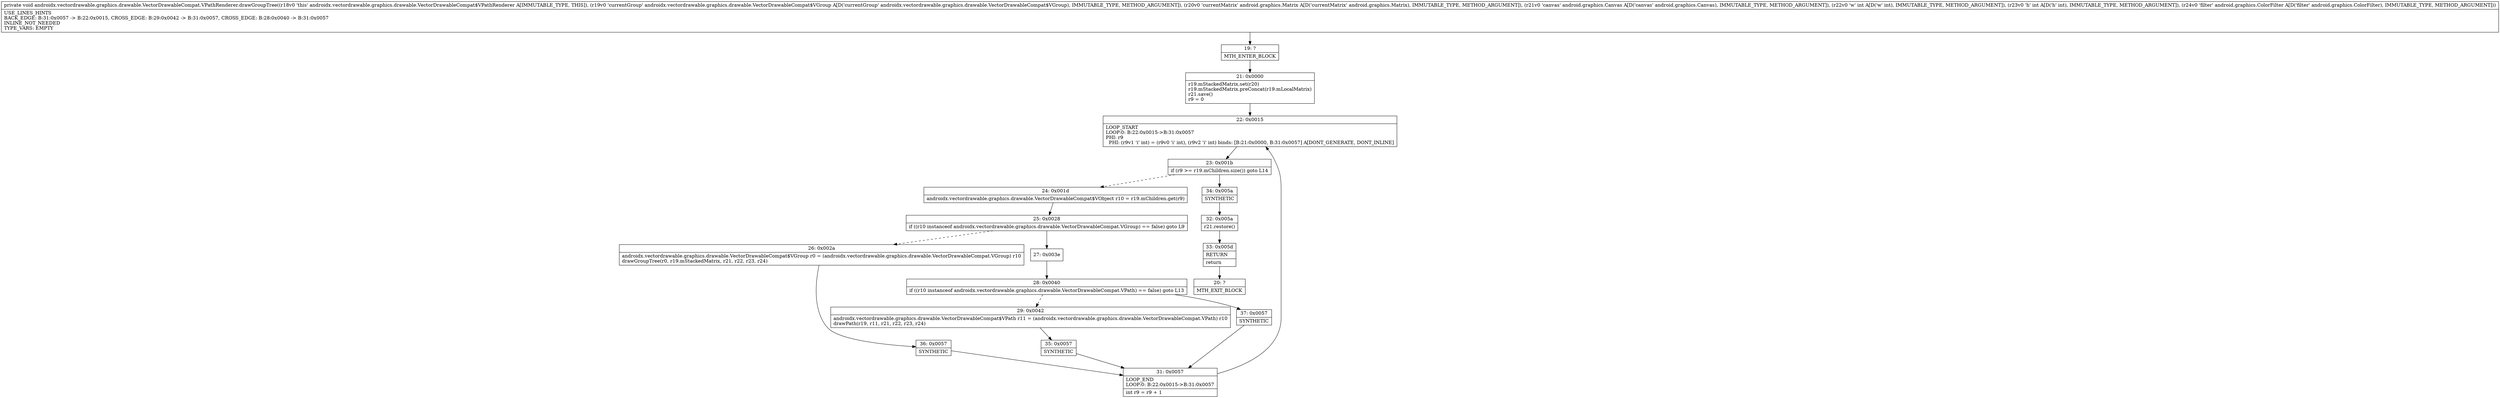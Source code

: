 digraph "CFG forandroidx.vectordrawable.graphics.drawable.VectorDrawableCompat.VPathRenderer.drawGroupTree(Landroidx\/vectordrawable\/graphics\/drawable\/VectorDrawableCompat$VGroup;Landroid\/graphics\/Matrix;Landroid\/graphics\/Canvas;IILandroid\/graphics\/ColorFilter;)V" {
Node_19 [shape=record,label="{19\:\ ?|MTH_ENTER_BLOCK\l}"];
Node_21 [shape=record,label="{21\:\ 0x0000|r19.mStackedMatrix.set(r20)\lr19.mStackedMatrix.preConcat(r19.mLocalMatrix)\lr21.save()\lr9 = 0\l}"];
Node_22 [shape=record,label="{22\:\ 0x0015|LOOP_START\lLOOP:0: B:22:0x0015\-\>B:31:0x0057\lPHI: r9 \l  PHI: (r9v1 'i' int) = (r9v0 'i' int), (r9v2 'i' int) binds: [B:21:0x0000, B:31:0x0057] A[DONT_GENERATE, DONT_INLINE]\l}"];
Node_23 [shape=record,label="{23\:\ 0x001b|if (r9 \>= r19.mChildren.size()) goto L14\l}"];
Node_24 [shape=record,label="{24\:\ 0x001d|androidx.vectordrawable.graphics.drawable.VectorDrawableCompat$VObject r10 = r19.mChildren.get(r9)\l}"];
Node_25 [shape=record,label="{25\:\ 0x0028|if ((r10 instanceof androidx.vectordrawable.graphics.drawable.VectorDrawableCompat.VGroup) == false) goto L9\l}"];
Node_26 [shape=record,label="{26\:\ 0x002a|androidx.vectordrawable.graphics.drawable.VectorDrawableCompat$VGroup r0 = (androidx.vectordrawable.graphics.drawable.VectorDrawableCompat.VGroup) r10\ldrawGroupTree(r0, r19.mStackedMatrix, r21, r22, r23, r24)\l}"];
Node_36 [shape=record,label="{36\:\ 0x0057|SYNTHETIC\l}"];
Node_31 [shape=record,label="{31\:\ 0x0057|LOOP_END\lLOOP:0: B:22:0x0015\-\>B:31:0x0057\l|int r9 = r9 + 1\l}"];
Node_27 [shape=record,label="{27\:\ 0x003e}"];
Node_28 [shape=record,label="{28\:\ 0x0040|if ((r10 instanceof androidx.vectordrawable.graphics.drawable.VectorDrawableCompat.VPath) == false) goto L13\l}"];
Node_29 [shape=record,label="{29\:\ 0x0042|androidx.vectordrawable.graphics.drawable.VectorDrawableCompat$VPath r11 = (androidx.vectordrawable.graphics.drawable.VectorDrawableCompat.VPath) r10\ldrawPath(r19, r11, r21, r22, r23, r24)\l}"];
Node_35 [shape=record,label="{35\:\ 0x0057|SYNTHETIC\l}"];
Node_37 [shape=record,label="{37\:\ 0x0057|SYNTHETIC\l}"];
Node_34 [shape=record,label="{34\:\ 0x005a|SYNTHETIC\l}"];
Node_32 [shape=record,label="{32\:\ 0x005a|r21.restore()\l}"];
Node_33 [shape=record,label="{33\:\ 0x005d|RETURN\l|return\l}"];
Node_20 [shape=record,label="{20\:\ ?|MTH_EXIT_BLOCK\l}"];
MethodNode[shape=record,label="{private void androidx.vectordrawable.graphics.drawable.VectorDrawableCompat.VPathRenderer.drawGroupTree((r18v0 'this' androidx.vectordrawable.graphics.drawable.VectorDrawableCompat$VPathRenderer A[IMMUTABLE_TYPE, THIS]), (r19v0 'currentGroup' androidx.vectordrawable.graphics.drawable.VectorDrawableCompat$VGroup A[D('currentGroup' androidx.vectordrawable.graphics.drawable.VectorDrawableCompat$VGroup), IMMUTABLE_TYPE, METHOD_ARGUMENT]), (r20v0 'currentMatrix' android.graphics.Matrix A[D('currentMatrix' android.graphics.Matrix), IMMUTABLE_TYPE, METHOD_ARGUMENT]), (r21v0 'canvas' android.graphics.Canvas A[D('canvas' android.graphics.Canvas), IMMUTABLE_TYPE, METHOD_ARGUMENT]), (r22v0 'w' int A[D('w' int), IMMUTABLE_TYPE, METHOD_ARGUMENT]), (r23v0 'h' int A[D('h' int), IMMUTABLE_TYPE, METHOD_ARGUMENT]), (r24v0 'filter' android.graphics.ColorFilter A[D('filter' android.graphics.ColorFilter), IMMUTABLE_TYPE, METHOD_ARGUMENT]))  | USE_LINES_HINTS\lBACK_EDGE: B:31:0x0057 \-\> B:22:0x0015, CROSS_EDGE: B:29:0x0042 \-\> B:31:0x0057, CROSS_EDGE: B:28:0x0040 \-\> B:31:0x0057\lINLINE_NOT_NEEDED\lTYPE_VARS: EMPTY\l}"];
MethodNode -> Node_19;Node_19 -> Node_21;
Node_21 -> Node_22;
Node_22 -> Node_23;
Node_23 -> Node_24[style=dashed];
Node_23 -> Node_34;
Node_24 -> Node_25;
Node_25 -> Node_26[style=dashed];
Node_25 -> Node_27;
Node_26 -> Node_36;
Node_36 -> Node_31;
Node_31 -> Node_22;
Node_27 -> Node_28;
Node_28 -> Node_29[style=dashed];
Node_28 -> Node_37;
Node_29 -> Node_35;
Node_35 -> Node_31;
Node_37 -> Node_31;
Node_34 -> Node_32;
Node_32 -> Node_33;
Node_33 -> Node_20;
}

